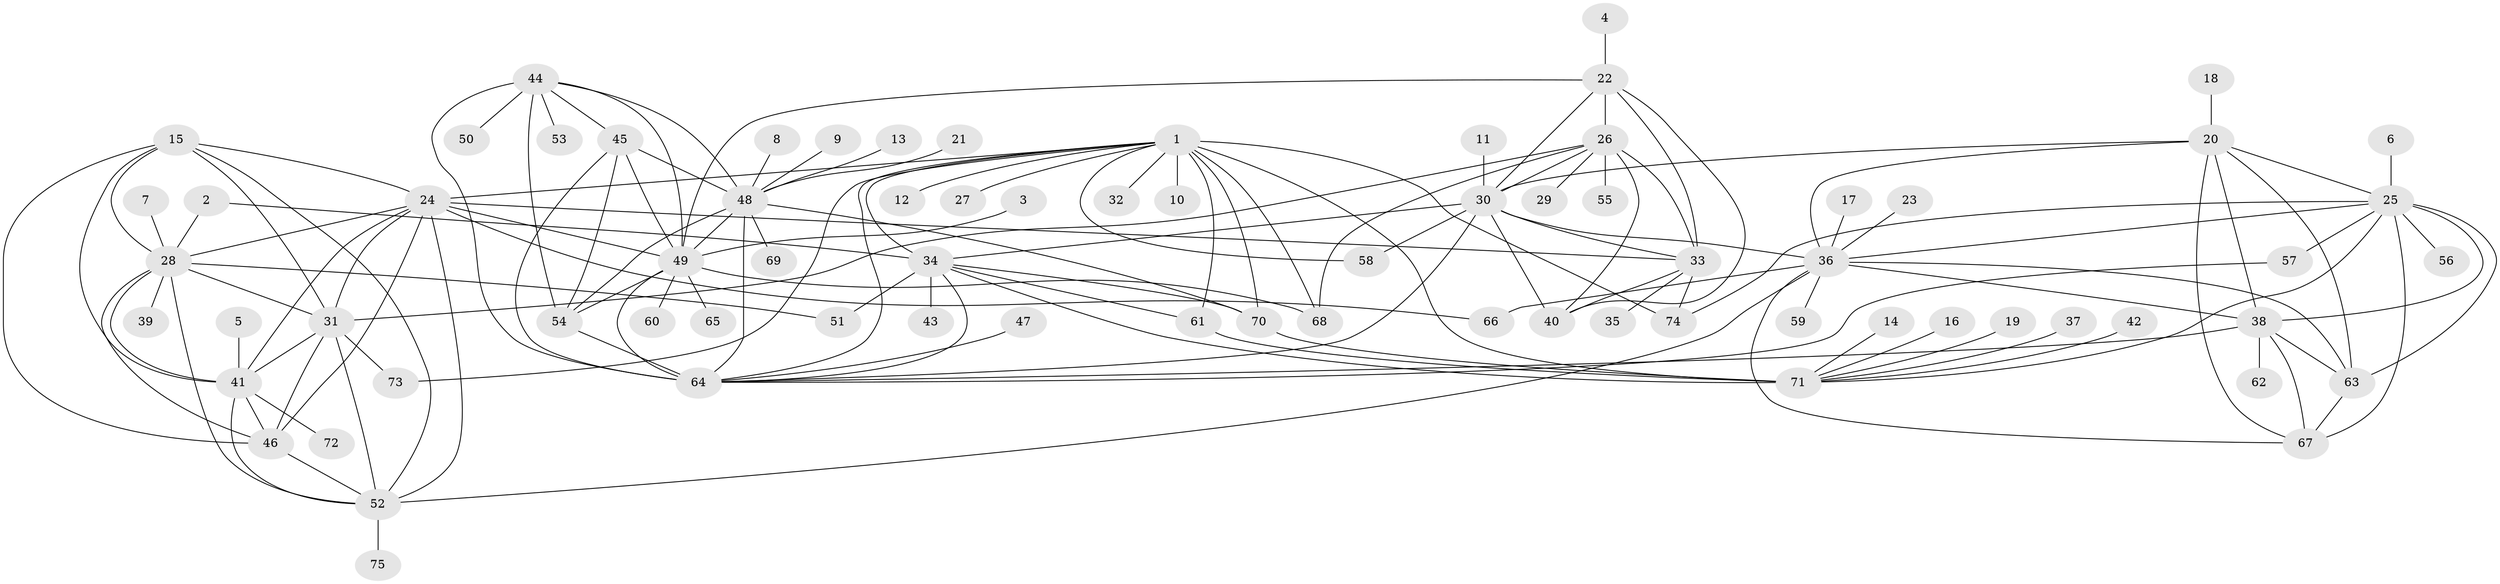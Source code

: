 // original degree distribution, {7: 0.0273972602739726, 6: 0.00684931506849315, 14: 0.0273972602739726, 9: 0.0136986301369863, 12: 0.0136986301369863, 8: 0.0821917808219178, 13: 0.02054794520547945, 10: 0.0273972602739726, 11: 0.02054794520547945, 2: 0.15753424657534246, 1: 0.5684931506849316, 3: 0.02054794520547945, 4: 0.0136986301369863}
// Generated by graph-tools (version 1.1) at 2025/50/03/09/25 03:50:27]
// undirected, 75 vertices, 141 edges
graph export_dot {
graph [start="1"]
  node [color=gray90,style=filled];
  1;
  2;
  3;
  4;
  5;
  6;
  7;
  8;
  9;
  10;
  11;
  12;
  13;
  14;
  15;
  16;
  17;
  18;
  19;
  20;
  21;
  22;
  23;
  24;
  25;
  26;
  27;
  28;
  29;
  30;
  31;
  32;
  33;
  34;
  35;
  36;
  37;
  38;
  39;
  40;
  41;
  42;
  43;
  44;
  45;
  46;
  47;
  48;
  49;
  50;
  51;
  52;
  53;
  54;
  55;
  56;
  57;
  58;
  59;
  60;
  61;
  62;
  63;
  64;
  65;
  66;
  67;
  68;
  69;
  70;
  71;
  72;
  73;
  74;
  75;
  1 -- 10 [weight=1.0];
  1 -- 12 [weight=1.0];
  1 -- 24 [weight=1.0];
  1 -- 27 [weight=1.0];
  1 -- 32 [weight=1.0];
  1 -- 34 [weight=4.0];
  1 -- 58 [weight=1.0];
  1 -- 61 [weight=4.0];
  1 -- 64 [weight=1.0];
  1 -- 68 [weight=1.0];
  1 -- 70 [weight=1.0];
  1 -- 71 [weight=4.0];
  1 -- 73 [weight=1.0];
  1 -- 74 [weight=1.0];
  2 -- 28 [weight=1.0];
  2 -- 34 [weight=1.0];
  3 -- 49 [weight=1.0];
  4 -- 22 [weight=1.0];
  5 -- 41 [weight=1.0];
  6 -- 25 [weight=1.0];
  7 -- 28 [weight=1.0];
  8 -- 48 [weight=1.0];
  9 -- 48 [weight=1.0];
  11 -- 30 [weight=1.0];
  13 -- 48 [weight=1.0];
  14 -- 71 [weight=1.0];
  15 -- 24 [weight=1.0];
  15 -- 28 [weight=1.0];
  15 -- 31 [weight=1.0];
  15 -- 41 [weight=1.0];
  15 -- 46 [weight=1.0];
  15 -- 52 [weight=1.0];
  16 -- 71 [weight=1.0];
  17 -- 36 [weight=1.0];
  18 -- 20 [weight=1.0];
  19 -- 71 [weight=1.0];
  20 -- 25 [weight=1.0];
  20 -- 30 [weight=1.0];
  20 -- 36 [weight=1.0];
  20 -- 38 [weight=1.0];
  20 -- 63 [weight=1.0];
  20 -- 67 [weight=2.0];
  21 -- 48 [weight=1.0];
  22 -- 26 [weight=4.0];
  22 -- 30 [weight=2.0];
  22 -- 33 [weight=2.0];
  22 -- 40 [weight=2.0];
  22 -- 49 [weight=1.0];
  23 -- 36 [weight=1.0];
  24 -- 28 [weight=1.0];
  24 -- 31 [weight=1.0];
  24 -- 33 [weight=1.0];
  24 -- 41 [weight=1.0];
  24 -- 46 [weight=1.0];
  24 -- 49 [weight=1.0];
  24 -- 52 [weight=1.0];
  24 -- 66 [weight=1.0];
  25 -- 36 [weight=1.0];
  25 -- 38 [weight=1.0];
  25 -- 56 [weight=1.0];
  25 -- 57 [weight=1.0];
  25 -- 63 [weight=1.0];
  25 -- 67 [weight=2.0];
  25 -- 71 [weight=1.0];
  25 -- 74 [weight=1.0];
  26 -- 29 [weight=1.0];
  26 -- 30 [weight=2.0];
  26 -- 31 [weight=1.0];
  26 -- 33 [weight=2.0];
  26 -- 40 [weight=2.0];
  26 -- 55 [weight=1.0];
  26 -- 68 [weight=1.0];
  28 -- 31 [weight=1.0];
  28 -- 39 [weight=1.0];
  28 -- 41 [weight=1.0];
  28 -- 46 [weight=1.0];
  28 -- 51 [weight=1.0];
  28 -- 52 [weight=1.0];
  30 -- 33 [weight=1.0];
  30 -- 34 [weight=1.0];
  30 -- 36 [weight=1.0];
  30 -- 40 [weight=1.0];
  30 -- 58 [weight=1.0];
  30 -- 64 [weight=1.0];
  31 -- 41 [weight=1.0];
  31 -- 46 [weight=1.0];
  31 -- 52 [weight=1.0];
  31 -- 73 [weight=1.0];
  33 -- 35 [weight=1.0];
  33 -- 40 [weight=1.0];
  33 -- 74 [weight=1.0];
  34 -- 43 [weight=1.0];
  34 -- 51 [weight=1.0];
  34 -- 61 [weight=1.0];
  34 -- 64 [weight=1.0];
  34 -- 70 [weight=1.0];
  34 -- 71 [weight=1.0];
  36 -- 38 [weight=1.0];
  36 -- 52 [weight=1.0];
  36 -- 59 [weight=1.0];
  36 -- 63 [weight=1.0];
  36 -- 66 [weight=1.0];
  36 -- 67 [weight=2.0];
  37 -- 71 [weight=1.0];
  38 -- 62 [weight=1.0];
  38 -- 63 [weight=1.0];
  38 -- 64 [weight=1.0];
  38 -- 67 [weight=2.0];
  41 -- 46 [weight=1.0];
  41 -- 52 [weight=1.0];
  41 -- 72 [weight=1.0];
  42 -- 71 [weight=1.0];
  44 -- 45 [weight=1.0];
  44 -- 48 [weight=1.0];
  44 -- 49 [weight=1.0];
  44 -- 50 [weight=1.0];
  44 -- 53 [weight=1.0];
  44 -- 54 [weight=1.0];
  44 -- 64 [weight=2.0];
  45 -- 48 [weight=1.0];
  45 -- 49 [weight=1.0];
  45 -- 54 [weight=1.0];
  45 -- 64 [weight=2.0];
  46 -- 52 [weight=1.0];
  47 -- 64 [weight=1.0];
  48 -- 49 [weight=1.0];
  48 -- 54 [weight=1.0];
  48 -- 64 [weight=2.0];
  48 -- 69 [weight=1.0];
  48 -- 70 [weight=1.0];
  49 -- 54 [weight=1.0];
  49 -- 60 [weight=1.0];
  49 -- 64 [weight=2.0];
  49 -- 65 [weight=1.0];
  49 -- 68 [weight=1.0];
  52 -- 75 [weight=1.0];
  54 -- 64 [weight=2.0];
  57 -- 64 [weight=1.0];
  61 -- 71 [weight=1.0];
  63 -- 67 [weight=2.0];
  70 -- 71 [weight=1.0];
}
